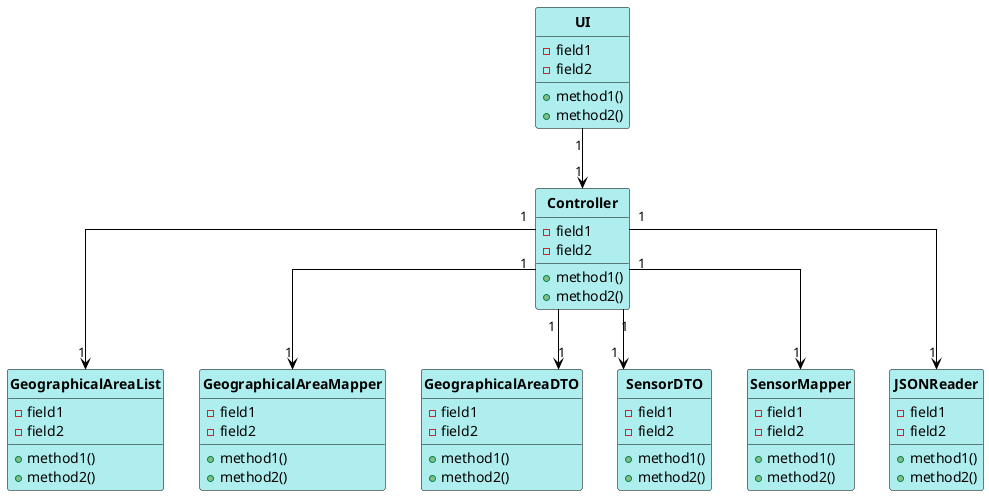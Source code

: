 @startuml
skinparam linetype ortho

skinparam class {
	BackgroundColor PaleTurquoise
	ArrowColor Black
	BorderColor Black
	FontStyle Bold
}

hide circle

UI "1" --> "1" Controller
Controller "1" --> "1" GeographicalAreaList
Controller "1" --> "1" GeographicalAreaMapper
Controller "1" --> "1" GeographicalAreaDTO
Controller "1" --> "1" SensorDTO
Controller "1" --> "1" SensorMapper
Controller "1" --> "1" JSONReader

Class UI {
-field1
-field2
+method1()
+method2()
}

Class Controller {
-field1
-field2
+method1()
+method2()
}

Class GeographicalAreaMapper {
-field1
-field2
+method1()
+method2()
}

Class GeographicalAreaList {
-field1
-field2
+method1()
+method2()
}

Class GeographicalAreaDTO {
-field1
-field2
+method1()
+method2()
}

Class SensorDTO {
-field1
-field2
+method1()
+method2()
}

Class SensorMapper {
-field1
-field2
+method1()
+method2()
}

Class JSONReader {
-field1
-field2
+method1()
+method2()
}

@enduml